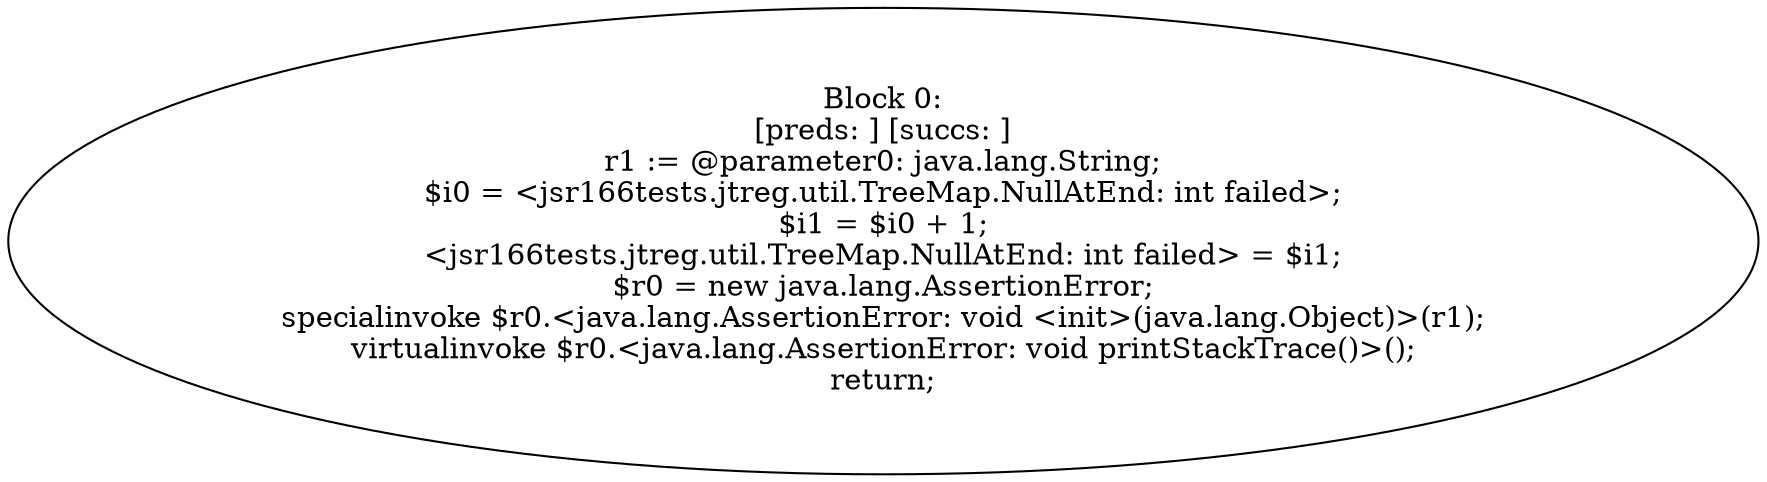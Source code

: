digraph "unitGraph" {
    "Block 0:
[preds: ] [succs: ]
r1 := @parameter0: java.lang.String;
$i0 = <jsr166tests.jtreg.util.TreeMap.NullAtEnd: int failed>;
$i1 = $i0 + 1;
<jsr166tests.jtreg.util.TreeMap.NullAtEnd: int failed> = $i1;
$r0 = new java.lang.AssertionError;
specialinvoke $r0.<java.lang.AssertionError: void <init>(java.lang.Object)>(r1);
virtualinvoke $r0.<java.lang.AssertionError: void printStackTrace()>();
return;
"
}
